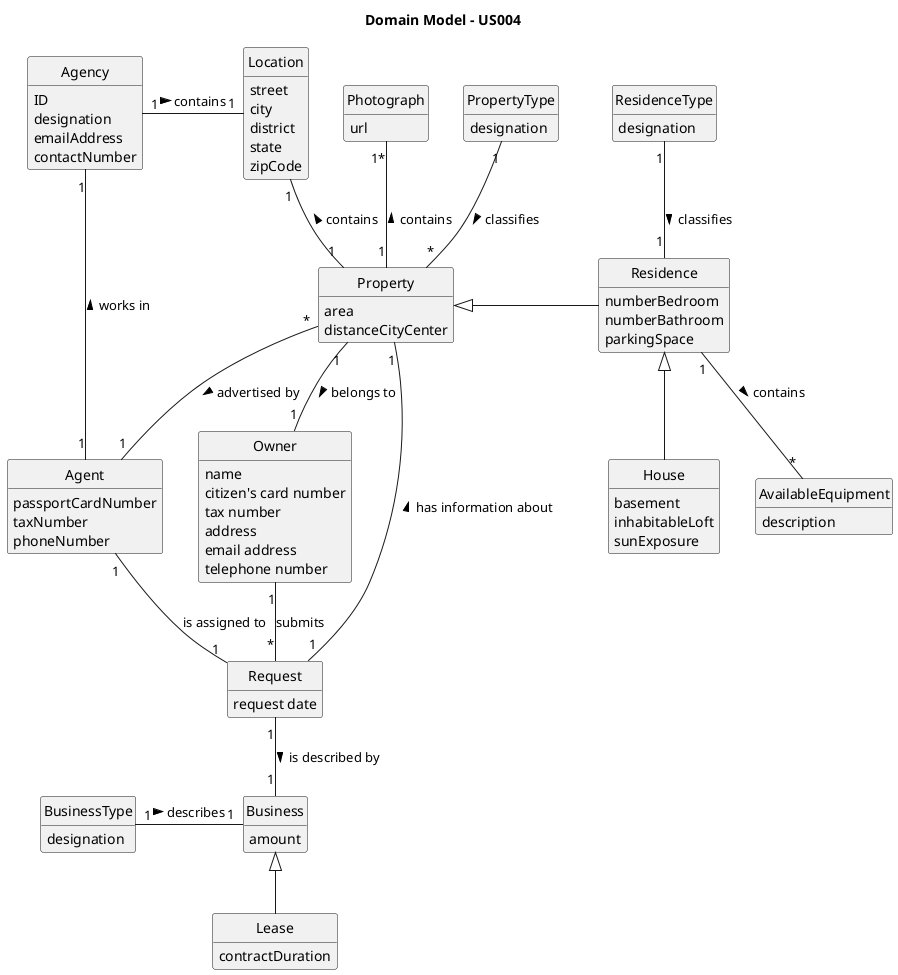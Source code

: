 @startuml
skinparam monochrome true
skinparam packageStyle rectangle
skinparam shadowing false

'left to right direction

skinparam classAttributeIconSize 0

hide circle
hide methods

title Domain Model - US004

class Property {
    area
    distanceCityCenter
}

class Photograph{
    url
}

class Lease{
    contractDuration
}

class Business {
    amount
}

class BusinessType{
    designation
}

class Residence{
    numberBedroom
    numberBathroom
    parkingSpace

}

class Location{
    street
    city
    district
    state
    zipCode
}

class ResidenceType{
    designation
}

class PropertyType{
    designation
}

class House{
    basement
    inhabitableLoft
    sunExposure
}

class AvailableEquipment{
    description
}

class Agent{
    passportCardNumber
    taxNumber
    phoneNumber
}

class Agency {
    ID
    designation
    emailAddress
    contactNumber
}

class Owner {
    name
    citizen's card number
    tax number
    address
    email address
    telephone number
}

class Request{
    request date
}


Agent "1" -up- "1" Agency: works in  >
Agency "1" - "1" Location : contains >
PropertyType "1" -- "*" Property : classifies >
Property "1" -- "1" Owner : belongs to >
Agent "1" -up- "*" Property : < advertised by
Photograph "1*" -- "1" Property : contains <
Location "1" -- "1" Property : contains <
Residence "1" -- "*" AvailableEquipment : contains >
ResidenceType "1" -- "1" Residence: classifies >
Request "1" - "1" Property : has information about >
Request "1" -- "1" Business: is described by >
BusinessType "1" - "1" Business : describes >
Agent "1" -- "1" Request : is assigned to
Business <|-- Lease
Property <|-RIGHT- Residence
Owner "1" -- "*" Request : submits
Residence <|-- House

@enduml